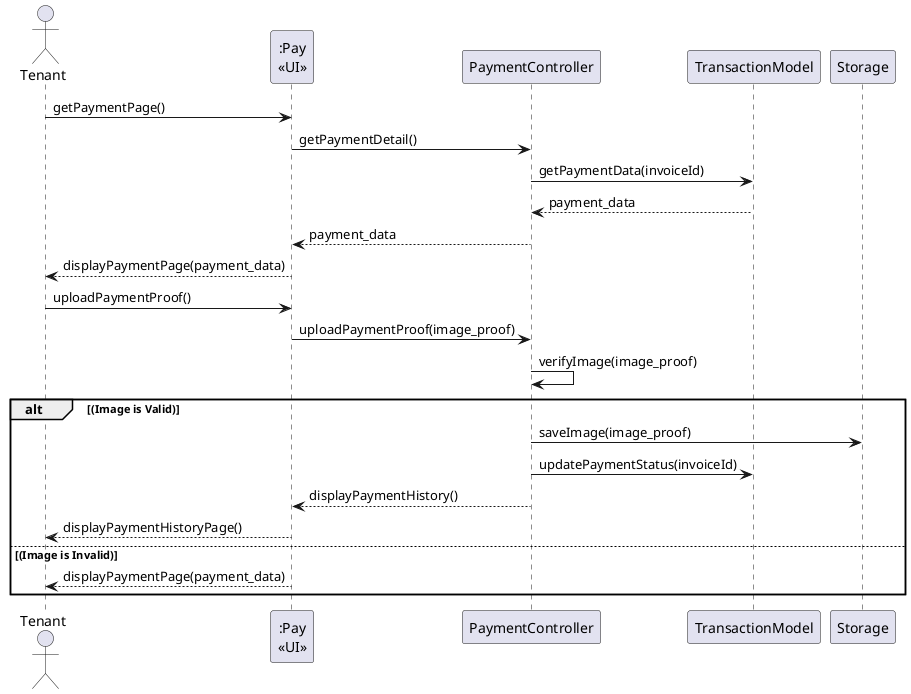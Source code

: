 @startuml
actor "Tenant" as act
participant ":Pay\n<<UI>>" as view
participant PaymentController as ctrl
participant TransactionModel as tm
participant Storage as stg
act -> view: getPaymentPage()
view -> ctrl: getPaymentDetail()
ctrl -> tm : getPaymentData(invoiceId)
ctrl <-- tm : payment_data
view <-- ctrl : payment_data
act <-- view : displayPaymentPage(payment_data) 

act -> view : uploadPaymentProof()
view -> ctrl:  uploadPaymentProof(image_proof)
ctrl -> ctrl: verifyImage(image_proof)
alt (Image is Valid) 
ctrl -> stg : saveImage(image_proof)
ctrl -> tm: updatePaymentStatus(invoiceId)
view <-- ctrl : displayPaymentHistory()
act <-- view: displayPaymentHistoryPage()
else (Image is Invalid)
act <-- view: displayPaymentPage(payment_data) 
end
@enduml